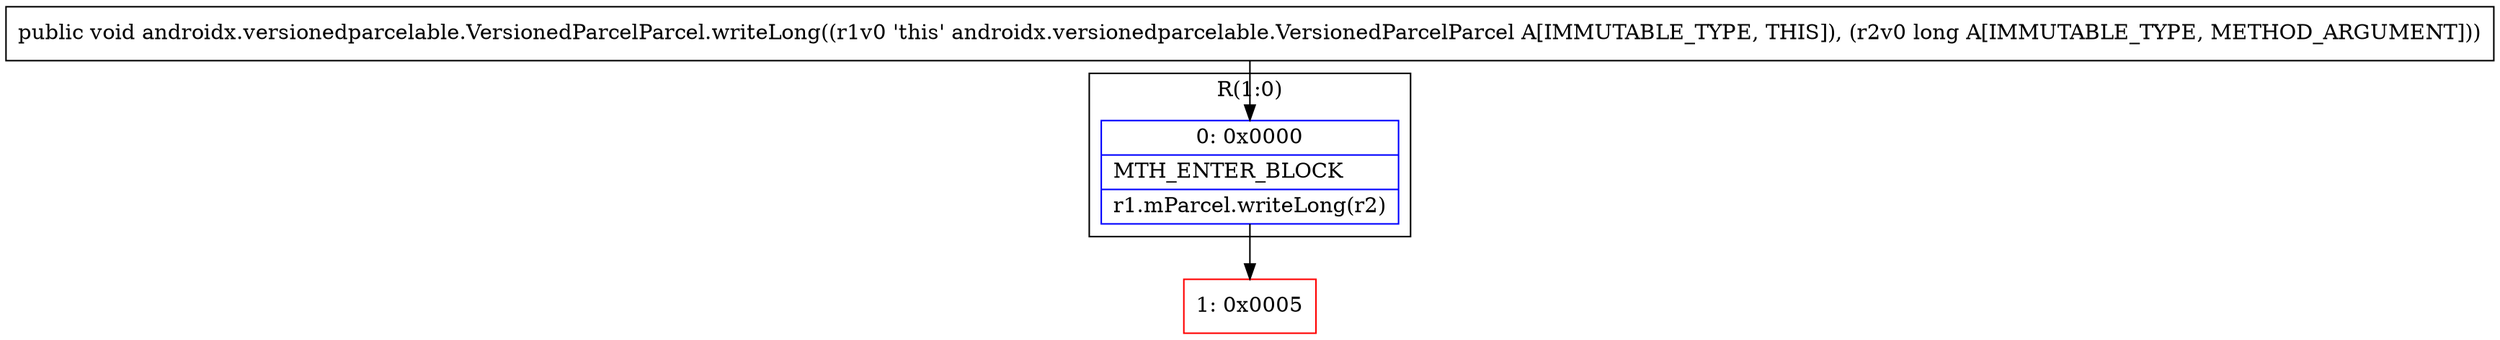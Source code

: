 digraph "CFG forandroidx.versionedparcelable.VersionedParcelParcel.writeLong(J)V" {
subgraph cluster_Region_370274164 {
label = "R(1:0)";
node [shape=record,color=blue];
Node_0 [shape=record,label="{0\:\ 0x0000|MTH_ENTER_BLOCK\l|r1.mParcel.writeLong(r2)\l}"];
}
Node_1 [shape=record,color=red,label="{1\:\ 0x0005}"];
MethodNode[shape=record,label="{public void androidx.versionedparcelable.VersionedParcelParcel.writeLong((r1v0 'this' androidx.versionedparcelable.VersionedParcelParcel A[IMMUTABLE_TYPE, THIS]), (r2v0 long A[IMMUTABLE_TYPE, METHOD_ARGUMENT])) }"];
MethodNode -> Node_0;
Node_0 -> Node_1;
}

